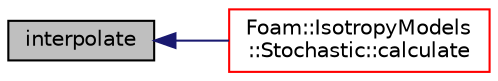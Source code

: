 digraph "interpolate"
{
  bgcolor="transparent";
  edge [fontname="Helvetica",fontsize="10",labelfontname="Helvetica",labelfontsize="10"];
  node [fontname="Helvetica",fontsize="10",shape=record];
  rankdir="LR";
  Node1 [label="interpolate",height=0.2,width=0.4,color="black", fillcolor="grey75", style="filled", fontcolor="black"];
  Node1 -> Node2 [dir="back",color="midnightblue",fontsize="10",style="solid",fontname="Helvetica"];
  Node2 [label="Foam::IsotropyModels\l::Stochastic::calculate",height=0.2,width=0.4,color="red",URL="$a02538.html#afe1d8348c24e6589bc7c0b3f689316a7",tooltip="Member Functions. "];
}
